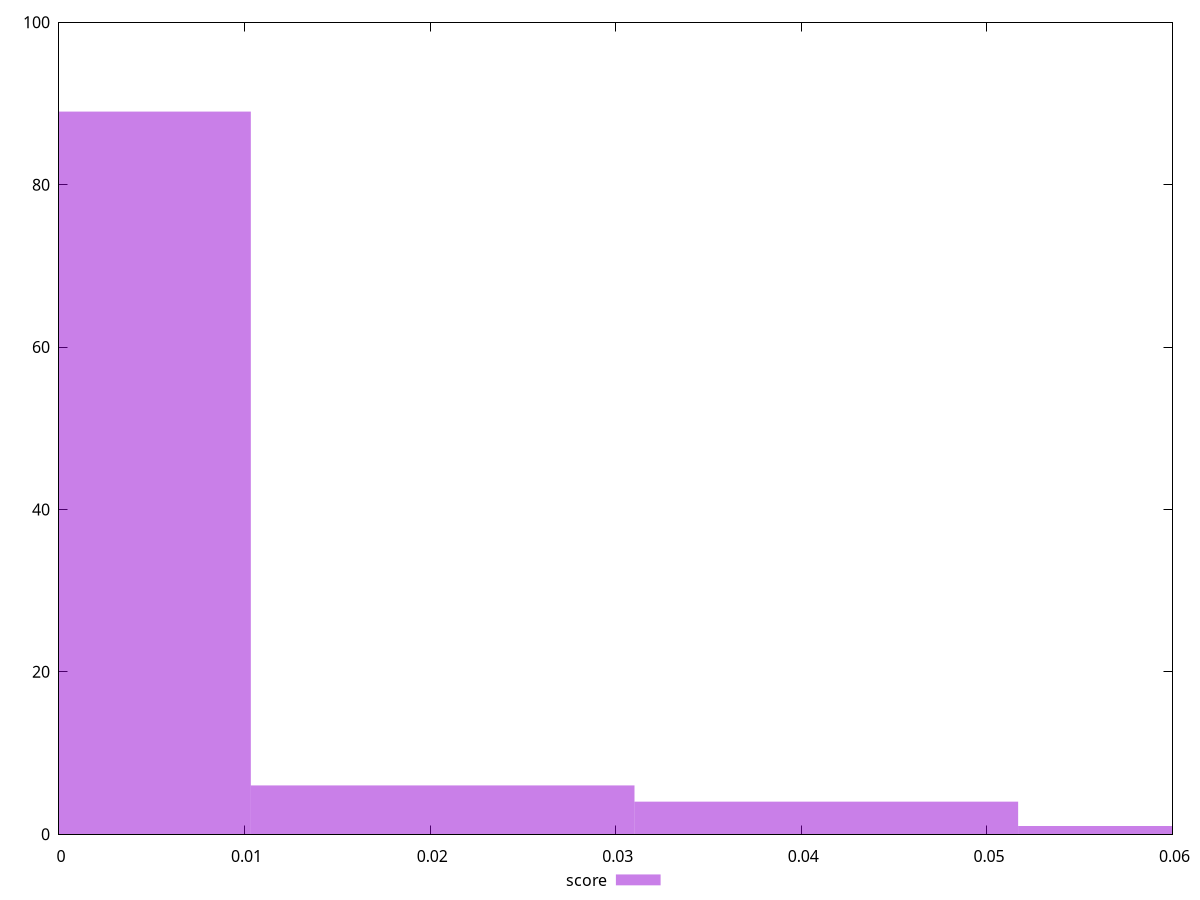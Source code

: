 reset

$score <<EOF
0 89
0.04134627371711066 4
0.02067313685855533 6
0.062019410575665984 1
EOF

set key outside below
set boxwidth 0.02067313685855533
set xrange [0:0.06]
set yrange [0:100]
set trange [0:100]
set style fill transparent solid 0.5 noborder
set terminal svg size 640, 490 enhanced background rgb 'white'
set output "reports/report_00027_2021-02-24T12-40-31.850Z/uses-text-compression/samples/music/score/histogram.svg"

plot $score title "score" with boxes

reset
